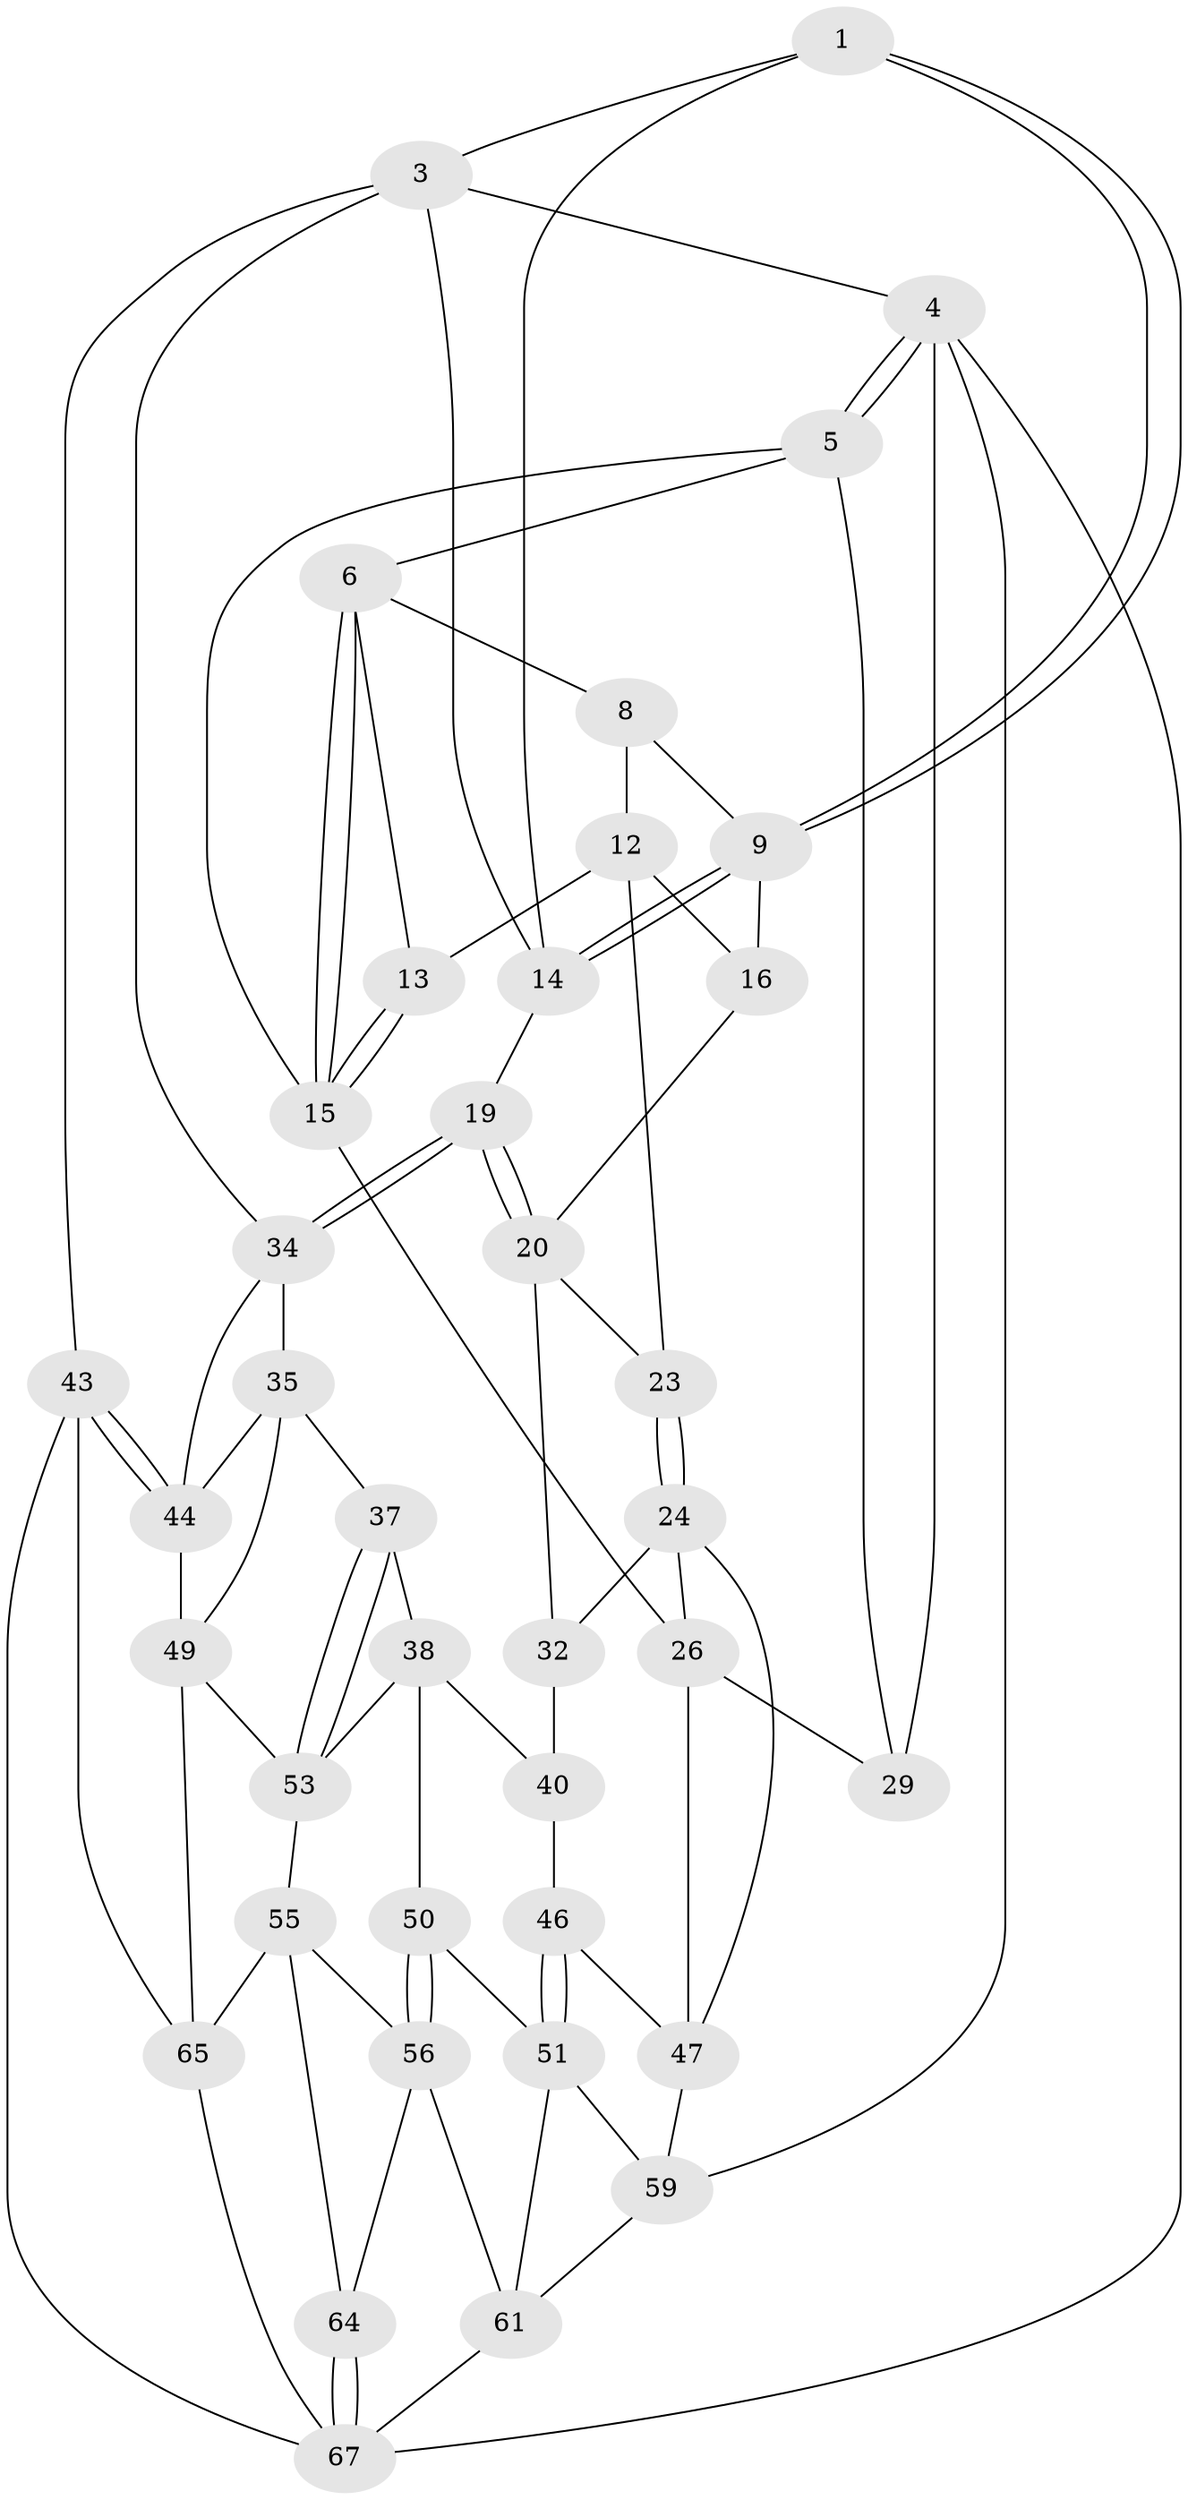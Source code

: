 // original degree distribution, {3: 0.028985507246376812, 4: 0.2318840579710145, 5: 0.5507246376811594, 6: 0.18840579710144928}
// Generated by graph-tools (version 1.1) at 2025/11/02/27/25 16:11:56]
// undirected, 39 vertices, 86 edges
graph export_dot {
graph [start="1"]
  node [color=gray90,style=filled];
  1 [pos="+0.5318058376054023+0",super="+2"];
  3 [pos="+1+0",super="+22"];
  4 [pos="+0+0",super="+57"];
  5 [pos="+0+0",super="+28"];
  6 [pos="+0+0",super="+7"];
  8 [pos="+0.2629509893330112+0",super="+11"];
  9 [pos="+0.5320821466970422+0.04946434421450772",super="+10"];
  12 [pos="+0.3260053661336954+0.15192682974752544",super="+17"];
  13 [pos="+0.3124206200792943+0.1515265725807697"];
  14 [pos="+0.7168444241749878+0.10798219830600005",super="+18"];
  15 [pos="+0.19817626769609248+0.19318739340245755",super="+27"];
  16 [pos="+0.5271809228049342+0.20965526225921233"];
  19 [pos="+0.6995410970195166+0.32931790195818955"];
  20 [pos="+0.5938710470493377+0.31190290766913376",super="+21"];
  23 [pos="+0.3757845469220217+0.3107582903897707"];
  24 [pos="+0.30520517947611975+0.41694895095673856",super="+25"];
  26 [pos="+0.27455286794171485+0.4070677896243387",super="+30"];
  29 [pos="+0+0.432071515299044",super="+31"];
  32 [pos="+0.5092046778125721+0.40835620934617894",super="+33"];
  34 [pos="+0.7200305238669841+0.37549090082037573",super="+42"];
  35 [pos="+0.7213443324798566+0.37934249472923687",super="+36"];
  37 [pos="+0.6772332051208051+0.509743085038921"];
  38 [pos="+0.6042449514877406+0.5618397309553261",super="+39"];
  40 [pos="+0.5102005958091618+0.46023351296537474",super="+41"];
  43 [pos="+1+0.7464330885626956"];
  44 [pos="+1+0.5367250912748809",super="+45"];
  46 [pos="+0.4481359878653152+0.6028473355423437"];
  47 [pos="+0.2389387244480111+0.6293646453024708",super="+48"];
  49 [pos="+0.8654346985464684+0.534446900289458",super="+52"];
  50 [pos="+0.49791925032688517+0.6404487623686826"];
  51 [pos="+0.4865893110568727+0.6366439651336715",super="+58"];
  53 [pos="+0.7780066188050798+0.7435873267854547",super="+54"];
  55 [pos="+0.5403881095960336+0.7259234650998572",super="+63"];
  56 [pos="+0.5246194594728703+0.710386807770491",super="+60"];
  59 [pos="+0.23134897716248526+0.7789079979693009",super="+62"];
  61 [pos="+0.2869016956643036+0.7977954453748511",super="+68"];
  64 [pos="+0.5546693710193534+1"];
  65 [pos="+0.798095696812572+0.7738944296284036",super="+66"];
  67 [pos="+0.5504635511542282+1",super="+69"];
  1 -- 9;
  1 -- 9;
  1 -- 3;
  1 -- 14;
  3 -- 4;
  3 -- 43;
  3 -- 34;
  3 -- 14;
  4 -- 5;
  4 -- 5;
  4 -- 29 [weight=2];
  4 -- 59;
  4 -- 67;
  5 -- 6;
  5 -- 29;
  5 -- 15;
  6 -- 15;
  6 -- 15;
  6 -- 8;
  6 -- 13;
  8 -- 12;
  8 -- 9;
  9 -- 14;
  9 -- 14;
  9 -- 16;
  12 -- 13;
  12 -- 16;
  12 -- 23;
  13 -- 15;
  13 -- 15;
  14 -- 19;
  15 -- 26;
  16 -- 20;
  19 -- 20;
  19 -- 20;
  19 -- 34;
  19 -- 34;
  20 -- 32;
  20 -- 23;
  23 -- 24;
  23 -- 24;
  24 -- 32;
  24 -- 26;
  24 -- 47;
  26 -- 47;
  26 -- 29;
  32 -- 40 [weight=2];
  34 -- 35;
  34 -- 44;
  35 -- 49;
  35 -- 37;
  35 -- 44;
  37 -- 38;
  37 -- 53;
  37 -- 53;
  38 -- 40;
  38 -- 50;
  38 -- 53;
  40 -- 46;
  43 -- 44;
  43 -- 44;
  43 -- 67;
  43 -- 65;
  44 -- 49;
  46 -- 47;
  46 -- 51;
  46 -- 51;
  47 -- 59;
  49 -- 65;
  49 -- 53;
  50 -- 51;
  50 -- 56;
  50 -- 56;
  51 -- 59;
  51 -- 61;
  53 -- 55;
  55 -- 56;
  55 -- 64;
  55 -- 65;
  56 -- 64;
  56 -- 61;
  59 -- 61;
  61 -- 67;
  64 -- 67;
  64 -- 67;
  65 -- 67;
}
